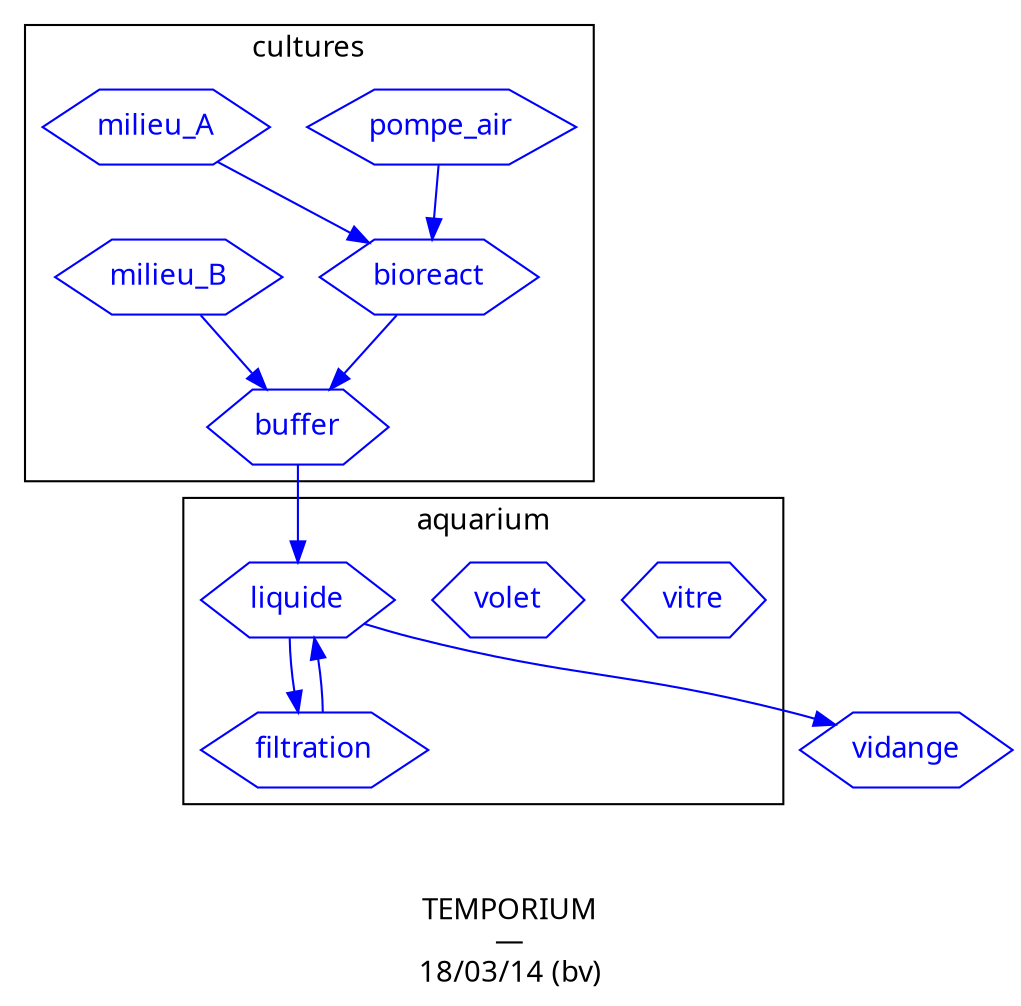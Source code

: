 digraph {
  label="\n\nTEMPORIUM\n—\n18/03/14 (bv)"
  
  //rankdir="LR"
  //nodesep = .5
  
  layout=dot
  
  fontsize=14
  fontname="myriadpro"
  
  node[fontsize=14, fontname="myriadpro", fontcolor=blue, color=blue, shape=house]
  edge[fontsize=10, fontname="monaco", color=blue]
  
  subgraph tempo {
   
    subgraph organs {
      
      node[shape=hexagon]
    
      subgraph cluster_bioreact {
        label="cultures"
        bioreact
        pompe_air
        buffer
        milieu_A
        milieu_B
        
      }

      
      subgraph cluster_aquarium {
      
        label="aquarium"
        
        vitre
        volet
        liquide
        filtration
      }
      buffer
      vidange
    }
    
    // RELATIONS
    
    pompe_air -> bioreact
    bioreact -> buffer -> liquide
    
    milieu_A -> bioreact
    milieu_B -> buffer
    
    liquide -> vidange
    filtration -> liquide -> filtration
    
    
  /*  subgraph cluster_bioreact {
      label ="bioreacteurs"
      
      milieuToBioreact
		  cultureToBuffer
		  get_densite
		  get_temperature
		  get_level 
		  
    }
    
		tempo_eclairage
    tempo_nettoyage
    tempo_devoiler
     
		life_manager -> arduino 
		arduino -> {
		
		  milieuToAqua 
		  milieuToBioreact
		  tempo_devoiler
		  tempo_nettoyage
		  tempo_eclairage
		  
		  cultureToBuffer
		  
		}  [label=" pin io"]
		
    cultureToBuffer -> bufferToAqu
    tempo_eclairage -> get_temperature
		
  }
	// labels
	{
      tempo_eclairage 	[label="éclairer"]
      tempo_nettoyage 	[label="nettoyer la vitre"]
      tempo_devoiler  	[label="lever de rideau"]
*/
	}

}